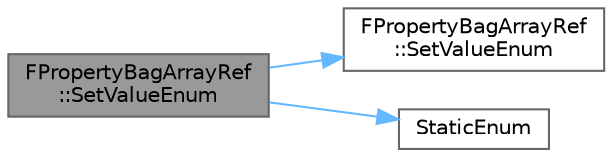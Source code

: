 digraph "FPropertyBagArrayRef::SetValueEnum"
{
 // INTERACTIVE_SVG=YES
 // LATEX_PDF_SIZE
  bgcolor="transparent";
  edge [fontname=Helvetica,fontsize=10,labelfontname=Helvetica,labelfontsize=10];
  node [fontname=Helvetica,fontsize=10,shape=box,height=0.2,width=0.4];
  rankdir="LR";
  Node1 [id="Node000001",label="FPropertyBagArrayRef\l::SetValueEnum",height=0.2,width=0.4,color="gray40", fillcolor="grey60", style="filled", fontcolor="black",tooltip="Sets enum value specified type."];
  Node1 -> Node2 [id="edge1_Node000001_Node000002",color="steelblue1",style="solid",tooltip=" "];
  Node2 [id="Node000002",label="FPropertyBagArrayRef\l::SetValueEnum",height=0.2,width=0.4,color="grey40", fillcolor="white", style="filled",URL="$d5/dd6/classFPropertyBagArrayRef.html#a58f1eb012b55a969c05c5a7f8b9c945e",tooltip=" "];
  Node1 -> Node3 [id="edge2_Node000001_Node000003",color="steelblue1",style="solid",tooltip=" "];
  Node3 [id="Node000003",label="StaticEnum",height=0.2,width=0.4,color="grey40", fillcolor="white", style="filled",URL="$d0/d3d/ReflectedTypeAccessors_8h.html#a25c931cfac69aec99e9425afd5c178cc",tooltip=" "];
}

